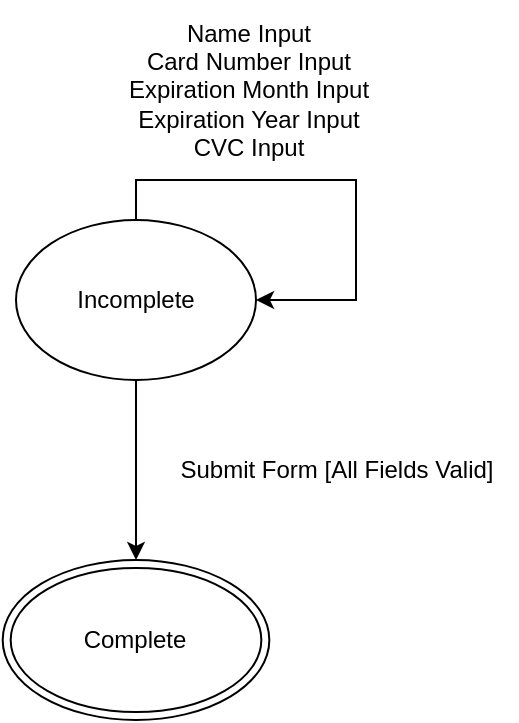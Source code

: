 <mxfile version="21.7.5" type="device">
  <diagram name="Page-1" id="I4h7jszyg8_nqT1GKkw1">
    <mxGraphModel dx="969" dy="777" grid="1" gridSize="10" guides="1" tooltips="1" connect="1" arrows="1" fold="1" page="1" pageScale="1" pageWidth="850" pageHeight="1100" math="0" shadow="0">
      <root>
        <mxCell id="0" />
        <mxCell id="1" parent="0" />
        <mxCell id="QmQq_99vlBuyFfmi1SnW-11" style="edgeStyle=orthogonalEdgeStyle;rounded=0;orthogonalLoop=1;jettySize=auto;html=1;" edge="1" parent="1" source="QmQq_99vlBuyFfmi1SnW-1" target="QmQq_99vlBuyFfmi1SnW-10">
          <mxGeometry relative="1" as="geometry" />
        </mxCell>
        <mxCell id="QmQq_99vlBuyFfmi1SnW-1" value="Incomplete" style="ellipse;whiteSpace=wrap;html=1;" vertex="1" parent="1">
          <mxGeometry x="160" y="250" width="120" height="80" as="geometry" />
        </mxCell>
        <mxCell id="QmQq_99vlBuyFfmi1SnW-8" style="edgeStyle=orthogonalEdgeStyle;rounded=0;orthogonalLoop=1;jettySize=auto;html=1;entryX=1;entryY=0.5;entryDx=0;entryDy=0;" edge="1" parent="1" source="QmQq_99vlBuyFfmi1SnW-1" target="QmQq_99vlBuyFfmi1SnW-1">
          <mxGeometry relative="1" as="geometry">
            <Array as="points">
              <mxPoint x="220" y="230" />
              <mxPoint x="330" y="230" />
              <mxPoint x="330" y="290" />
            </Array>
          </mxGeometry>
        </mxCell>
        <mxCell id="QmQq_99vlBuyFfmi1SnW-9" value="Name Input&lt;br&gt;Card Number Input&lt;br&gt;Expiration Month Input&lt;br&gt;Expiration Year Input&lt;br&gt;CVC Input" style="text;html=1;strokeColor=none;fillColor=none;align=center;verticalAlign=middle;whiteSpace=wrap;rounded=0;" vertex="1" parent="1">
          <mxGeometry x="200" y="140" width="153.33" height="90" as="geometry" />
        </mxCell>
        <mxCell id="QmQq_99vlBuyFfmi1SnW-10" value="Complete" style="ellipse;shape=doubleEllipse;whiteSpace=wrap;html=1;" vertex="1" parent="1">
          <mxGeometry x="153.34" y="420" width="133.33" height="80" as="geometry" />
        </mxCell>
        <mxCell id="QmQq_99vlBuyFfmi1SnW-12" value="Submit Form [All Fields Valid]" style="text;html=1;align=center;verticalAlign=middle;resizable=0;points=[];autosize=1;strokeColor=none;fillColor=none;" vertex="1" parent="1">
          <mxGeometry x="230" y="360" width="180" height="30" as="geometry" />
        </mxCell>
      </root>
    </mxGraphModel>
  </diagram>
</mxfile>
